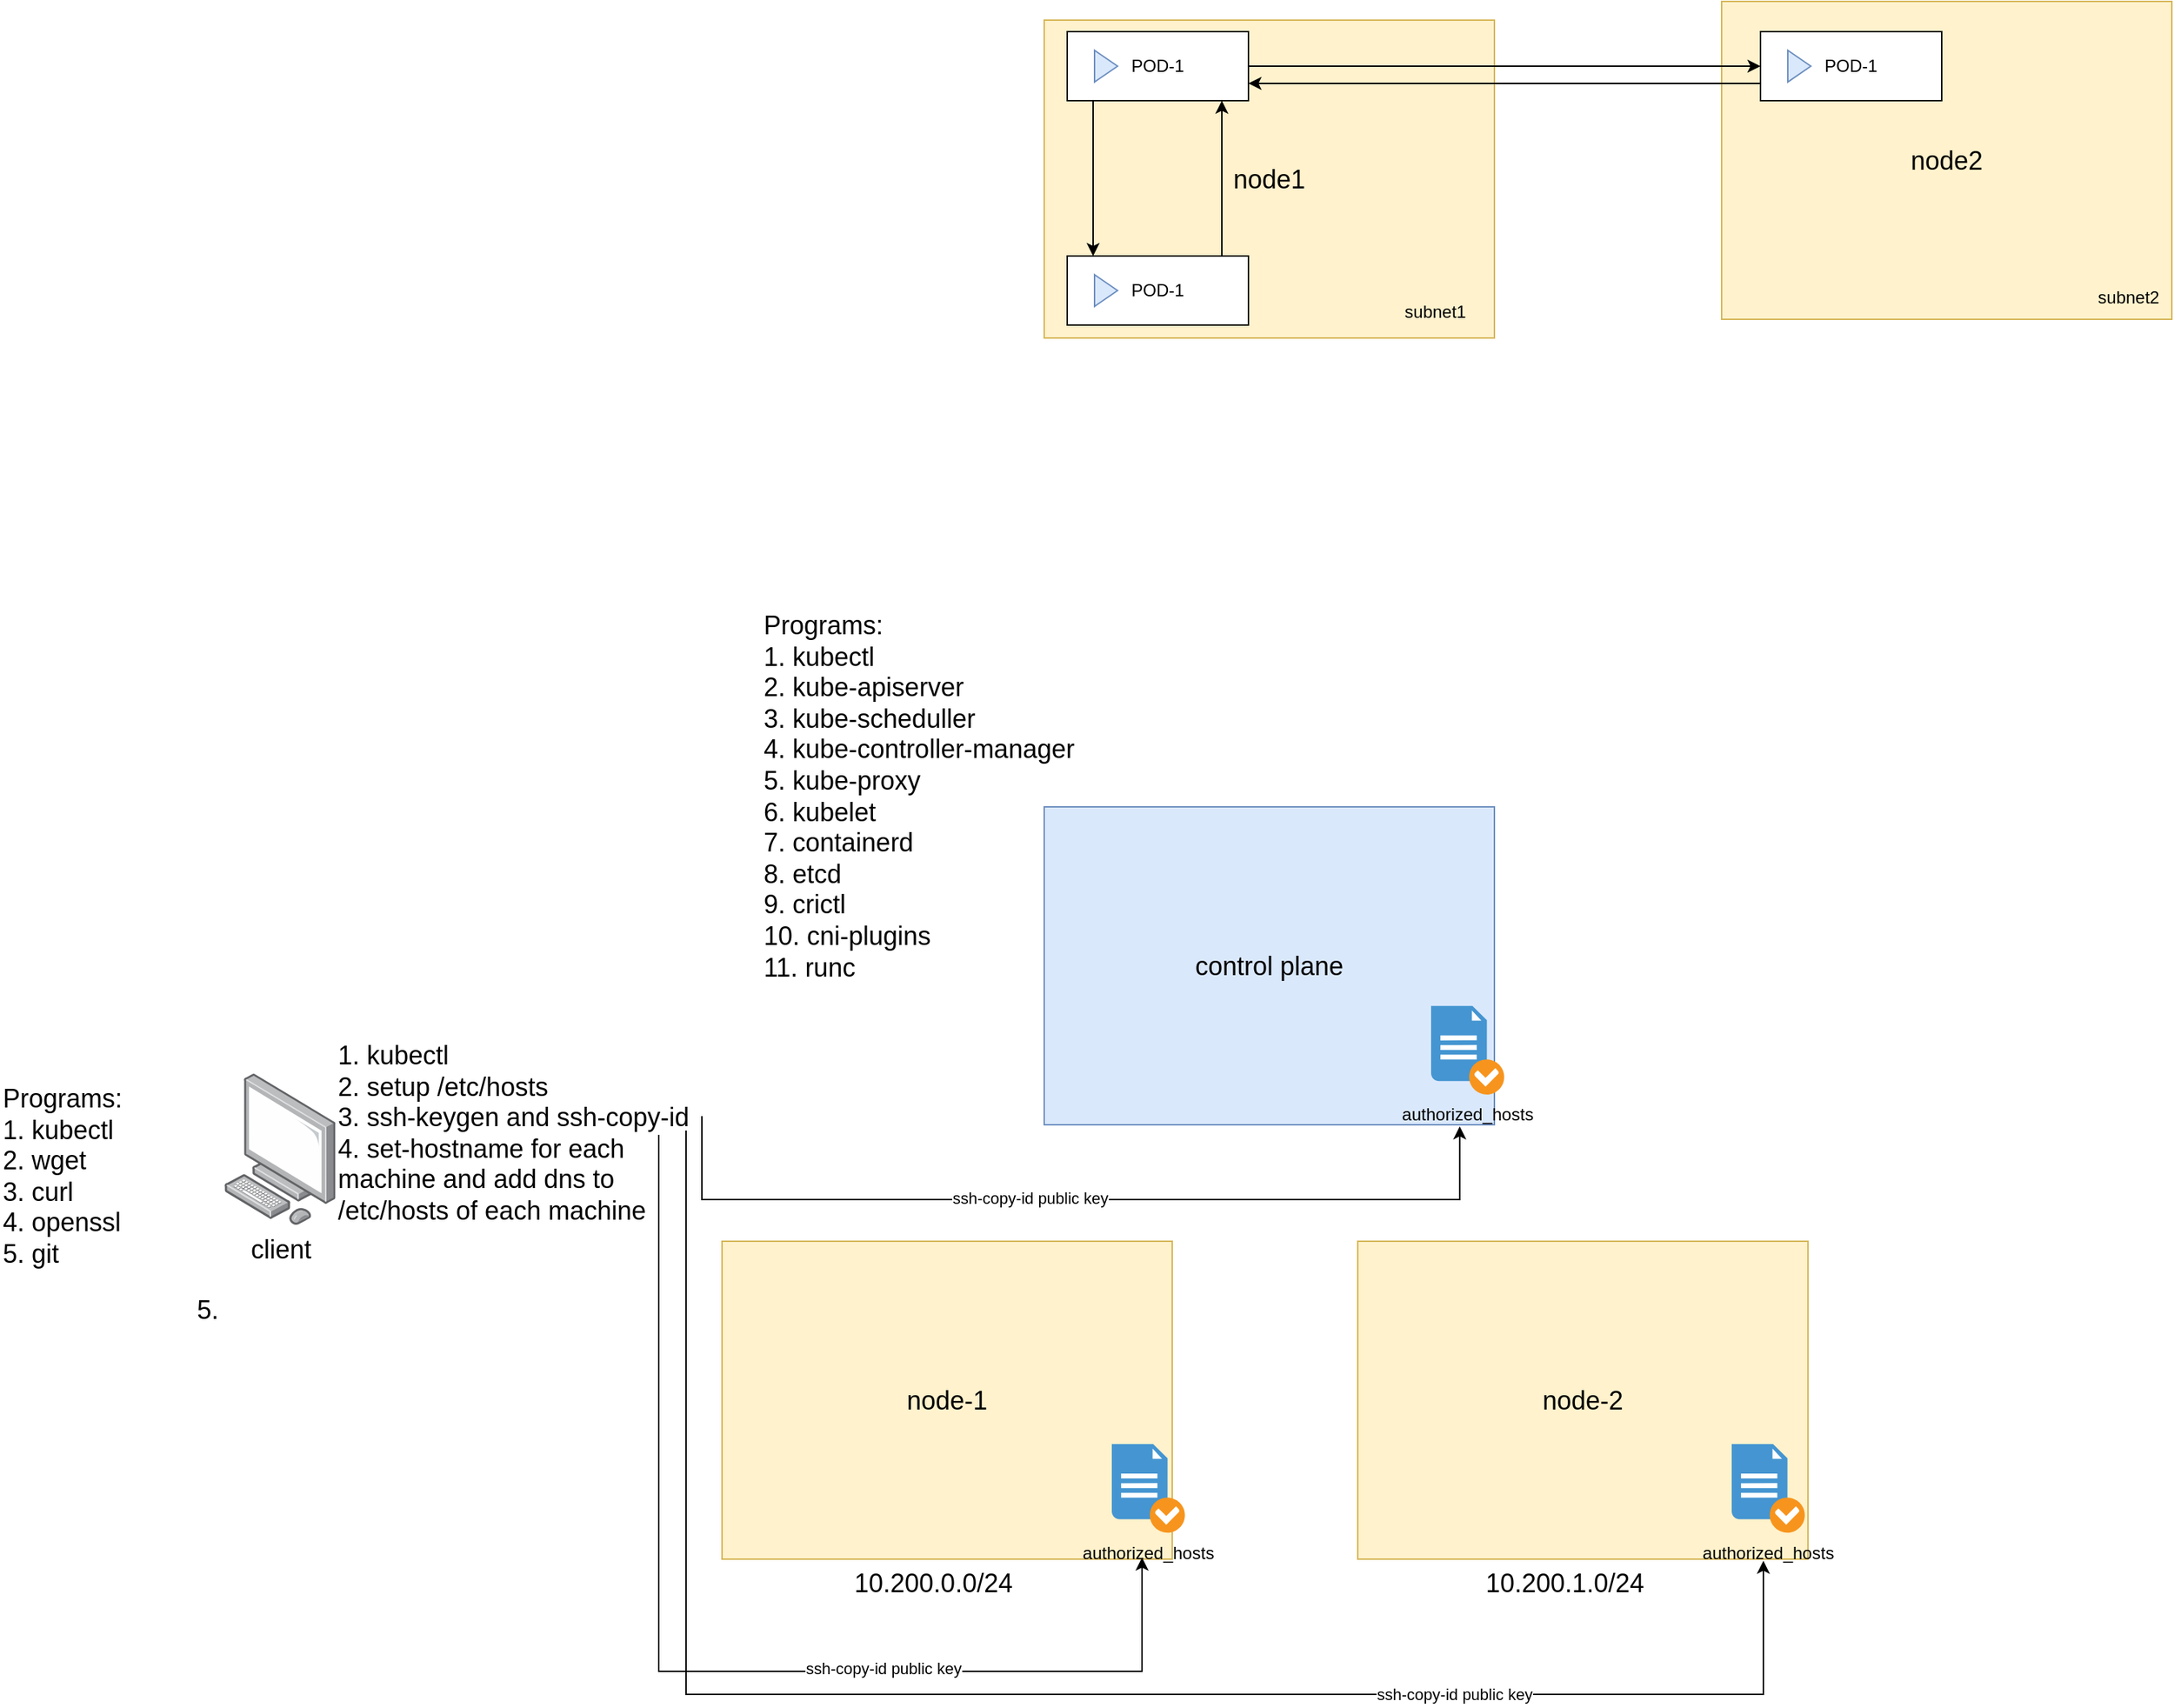 <mxfile version="24.7.7">
  <diagram name="Page-1" id="rB7B3hEFGEXQuDjA_MlF">
    <mxGraphModel dx="1594" dy="1531" grid="0" gridSize="10" guides="1" tooltips="1" connect="1" arrows="1" fold="1" page="0" pageScale="1" pageWidth="850" pageHeight="1100" math="0" shadow="0">
      <root>
        <mxCell id="0" />
        <mxCell id="1" parent="0" />
        <mxCell id="hgjOSzsFx60487FXQjRU-1" value="&lt;font style=&quot;font-size: 18px;&quot;&gt;control plane&lt;/font&gt;" style="rounded=0;whiteSpace=wrap;html=1;fillColor=#dae8fc;strokeColor=#6c8ebf;" parent="1" vertex="1">
          <mxGeometry x="462" y="16" width="313" height="221" as="geometry" />
        </mxCell>
        <mxCell id="hgjOSzsFx60487FXQjRU-3" value="&lt;span style=&quot;font-size: 18px;&quot;&gt;node-1&lt;/span&gt;" style="rounded=0;whiteSpace=wrap;html=1;fillColor=#fff2cc;strokeColor=#d6b656;" parent="1" vertex="1">
          <mxGeometry x="238" y="318" width="313" height="221" as="geometry" />
        </mxCell>
        <mxCell id="hgjOSzsFx60487FXQjRU-4" value="&lt;span style=&quot;font-size: 18px;&quot;&gt;node-2&lt;/span&gt;" style="rounded=0;whiteSpace=wrap;html=1;fillColor=#fff2cc;strokeColor=#d6b656;" parent="1" vertex="1">
          <mxGeometry x="680" y="318" width="313" height="221" as="geometry" />
        </mxCell>
        <mxCell id="hgjOSzsFx60487FXQjRU-7" value="&lt;font style=&quot;font-size: 18px;&quot;&gt;client&lt;/font&gt;" style="image;points=[];aspect=fixed;html=1;align=center;shadow=0;dashed=0;image=img/lib/allied_telesis/computer_and_terminals/Personal_Computer.svg;" parent="1" vertex="1">
          <mxGeometry x="-108" y="201.5" width="77.48" height="105" as="geometry" />
        </mxCell>
        <mxCell id="hgjOSzsFx60487FXQjRU-9" value="Programs:&lt;div&gt;1. kubectl&lt;/div&gt;&lt;div&gt;2. kube-apiserver&lt;/div&gt;&lt;div&gt;3. kube-scheduller&lt;/div&gt;&lt;div&gt;4. kube-controller-manager&lt;/div&gt;&lt;div&gt;5. kube-proxy&lt;/div&gt;&lt;div&gt;6. kubelet&lt;/div&gt;&lt;div&gt;7. containerd&lt;/div&gt;&lt;div&gt;8. etcd&lt;/div&gt;&lt;div&gt;9. crictl&lt;/div&gt;&lt;div&gt;10. cni-plugins&lt;/div&gt;&lt;div&gt;11. runc&lt;/div&gt;&lt;div&gt;&lt;br&gt;&lt;/div&gt;" style="text;html=1;align=left;verticalAlign=top;whiteSpace=wrap;rounded=0;strokeWidth=1;fontSize=18;" parent="1" vertex="1">
          <mxGeometry x="265" y="-127" width="306" height="285" as="geometry" />
        </mxCell>
        <mxCell id="hgjOSzsFx60487FXQjRU-11" value="Programs:&lt;div&gt;1. kubectl&lt;/div&gt;&lt;div&gt;2. wget&lt;/div&gt;&lt;div&gt;3. curl&lt;/div&gt;&lt;div&gt;4. openssl&lt;/div&gt;&lt;div&gt;5. git&lt;/div&gt;" style="text;html=1;align=left;verticalAlign=top;whiteSpace=wrap;rounded=0;strokeWidth=1;fontSize=18;" parent="1" vertex="1">
          <mxGeometry x="-264" y="201.5" width="110" height="157" as="geometry" />
        </mxCell>
        <mxCell id="hgjOSzsFx60487FXQjRU-12" value="&lt;div style=&quot;forced-color-adjust: none; color: rgb(0, 0, 0); font-family: Helvetica; font-size: 18px; font-style: normal; font-variant-ligatures: normal; font-variant-caps: normal; font-weight: 400; letter-spacing: normal; orphans: 2; text-align: left; text-indent: 0px; text-transform: none; widows: 2; word-spacing: 0px; -webkit-text-stroke-width: 0px; white-space: normal; background-color: rgb(255, 255, 255); text-decoration-thickness: initial; text-decoration-style: initial; text-decoration-color: initial;&quot;&gt;1. kubectl&lt;/div&gt;&lt;div style=&quot;forced-color-adjust: none; color: rgb(0, 0, 0); font-family: Helvetica; font-size: 18px; font-style: normal; font-variant-ligatures: normal; font-variant-caps: normal; font-weight: 400; letter-spacing: normal; orphans: 2; text-align: left; text-indent: 0px; text-transform: none; widows: 2; word-spacing: 0px; -webkit-text-stroke-width: 0px; white-space: normal; background-color: rgb(255, 255, 255); text-decoration-thickness: initial; text-decoration-style: initial; text-decoration-color: initial;&quot;&gt;2. setup /etc/hosts&lt;/div&gt;&lt;div style=&quot;forced-color-adjust: none; color: rgb(0, 0, 0); font-family: Helvetica; font-size: 18px; font-style: normal; font-variant-ligatures: normal; font-variant-caps: normal; font-weight: 400; letter-spacing: normal; orphans: 2; text-align: left; text-indent: 0px; text-transform: none; widows: 2; word-spacing: 0px; -webkit-text-stroke-width: 0px; white-space: normal; background-color: rgb(255, 255, 255); text-decoration-thickness: initial; text-decoration-style: initial; text-decoration-color: initial;&quot;&gt;3. ssh-keygen and ssh-copy-id&lt;/div&gt;&lt;div style=&quot;forced-color-adjust: none; color: rgb(0, 0, 0); font-family: Helvetica; font-size: 18px; font-style: normal; font-variant-ligatures: normal; font-variant-caps: normal; font-weight: 400; letter-spacing: normal; orphans: 2; text-align: left; text-indent: 0px; text-transform: none; widows: 2; word-spacing: 0px; -webkit-text-stroke-width: 0px; white-space: normal; background-color: rgb(255, 255, 255); text-decoration-thickness: initial; text-decoration-style: initial; text-decoration-color: initial;&quot;&gt;4. set-hostname for each machine and add dns to /etc/hosts of each machine&lt;/div&gt;" style="text;whiteSpace=wrap;html=1;" parent="1" vertex="1">
          <mxGeometry x="-30.52" y="172" width="264" height="160" as="geometry" />
        </mxCell>
        <mxCell id="hgjOSzsFx60487FXQjRU-13" value="" style="endArrow=classic;html=1;rounded=0;entryX=0.923;entryY=1.005;entryDx=0;entryDy=0;entryPerimeter=0;edgeStyle=orthogonalEdgeStyle;" parent="1" target="hgjOSzsFx60487FXQjRU-1" edge="1">
          <mxGeometry width="50" height="50" relative="1" as="geometry">
            <mxPoint x="224" y="231" as="sourcePoint" />
            <mxPoint x="274" y="181" as="targetPoint" />
            <Array as="points">
              <mxPoint x="224" y="289" />
              <mxPoint x="751" y="289" />
            </Array>
          </mxGeometry>
        </mxCell>
        <mxCell id="hgjOSzsFx60487FXQjRU-17" value="ssh-copy-id public key" style="edgeLabel;html=1;align=center;verticalAlign=middle;resizable=0;points=[];" parent="hgjOSzsFx60487FXQjRU-13" vertex="1" connectable="0">
          <mxGeometry x="-0.1" y="1" relative="1" as="geometry">
            <mxPoint as="offset" />
          </mxGeometry>
        </mxCell>
        <mxCell id="hgjOSzsFx60487FXQjRU-14" value="" style="endArrow=classic;html=1;rounded=0;entryX=0.901;entryY=1.005;entryDx=0;entryDy=0;entryPerimeter=0;edgeStyle=orthogonalEdgeStyle;" parent="1" target="hgjOSzsFx60487FXQjRU-4" edge="1">
          <mxGeometry width="50" height="50" relative="1" as="geometry">
            <mxPoint x="213" y="241" as="sourcePoint" />
            <mxPoint x="235.154" y="318" as="targetPoint" />
            <Array as="points">
              <mxPoint x="213" y="633" />
              <mxPoint x="962" y="633" />
            </Array>
          </mxGeometry>
        </mxCell>
        <mxCell id="hgjOSzsFx60487FXQjRU-19" value="ssh-copy-id public key" style="edgeLabel;html=1;align=center;verticalAlign=middle;resizable=0;points=[];" parent="hgjOSzsFx60487FXQjRU-14" vertex="1" connectable="0">
          <mxGeometry x="0.501" relative="1" as="geometry">
            <mxPoint as="offset" />
          </mxGeometry>
        </mxCell>
        <mxCell id="hgjOSzsFx60487FXQjRU-16" value="" style="endArrow=classic;html=1;rounded=0;entryX=0.933;entryY=0.995;entryDx=0;entryDy=0;entryPerimeter=0;edgeStyle=orthogonalEdgeStyle;" parent="1" target="hgjOSzsFx60487FXQjRU-3" edge="1">
          <mxGeometry width="50" height="50" relative="1" as="geometry">
            <mxPoint x="194" y="244" as="sourcePoint" />
            <mxPoint x="338" y="324" as="targetPoint" />
            <Array as="points">
              <mxPoint x="194" y="617" />
              <mxPoint x="530" y="617" />
            </Array>
          </mxGeometry>
        </mxCell>
        <mxCell id="hgjOSzsFx60487FXQjRU-18" value="ssh-copy-id public key" style="edgeLabel;html=1;align=center;verticalAlign=middle;resizable=0;points=[];" parent="hgjOSzsFx60487FXQjRU-16" vertex="1" connectable="0">
          <mxGeometry x="0.343" y="2" relative="1" as="geometry">
            <mxPoint as="offset" />
          </mxGeometry>
        </mxCell>
        <mxCell id="hgjOSzsFx60487FXQjRU-20" value="authorized_hosts" style="shadow=0;dashed=0;html=1;strokeColor=none;fillColor=#4495D1;labelPosition=center;verticalLabelPosition=bottom;verticalAlign=top;align=center;outlineConnect=0;shape=mxgraph.veeam.checked_doc;" parent="1" vertex="1">
          <mxGeometry x="509" y="459" width="50.8" height="61.6" as="geometry" />
        </mxCell>
        <mxCell id="hgjOSzsFx60487FXQjRU-21" value="authorized_hosts" style="shadow=0;dashed=0;html=1;strokeColor=none;fillColor=#4495D1;labelPosition=center;verticalLabelPosition=bottom;verticalAlign=top;align=center;outlineConnect=0;shape=mxgraph.veeam.checked_doc;" parent="1" vertex="1">
          <mxGeometry x="940" y="459" width="50.8" height="61.6" as="geometry" />
        </mxCell>
        <mxCell id="hgjOSzsFx60487FXQjRU-22" value="authorized_hosts" style="shadow=0;dashed=0;html=1;strokeColor=none;fillColor=#4495D1;labelPosition=center;verticalLabelPosition=bottom;verticalAlign=top;align=center;outlineConnect=0;shape=mxgraph.veeam.checked_doc;" parent="1" vertex="1">
          <mxGeometry x="731" y="154.4" width="50.8" height="61.6" as="geometry" />
        </mxCell>
        <mxCell id="hgjOSzsFx60487FXQjRU-23" value="&lt;div style=&quot;forced-color-adjust: none; color: rgb(0, 0, 0); font-family: Helvetica; font-size: 18px; font-style: normal; font-variant-ligatures: normal; font-variant-caps: normal; font-weight: 400; letter-spacing: normal; orphans: 2; text-align: left; text-indent: 0px; text-transform: none; widows: 2; word-spacing: 0px; -webkit-text-stroke-width: 0px; white-space: normal; background-color: rgb(255, 255, 255); text-decoration-thickness: initial; text-decoration-style: initial; text-decoration-color: initial;&quot;&gt;5.&amp;nbsp;&lt;/div&gt;" style="text;whiteSpace=wrap;html=1;" parent="1" vertex="1">
          <mxGeometry x="-129" y="348.5" width="264" height="160" as="geometry" />
        </mxCell>
        <mxCell id="UgedQl98Wn_l8It3PkKg-2" value="&lt;span style=&quot;font-size: 18px;&quot;&gt;node1&lt;/span&gt;" style="rounded=0;whiteSpace=wrap;html=1;fillColor=#fff2cc;strokeColor=#d6b656;" vertex="1" parent="1">
          <mxGeometry x="462" y="-531" width="313" height="221" as="geometry" />
        </mxCell>
        <mxCell id="UgedQl98Wn_l8It3PkKg-9" style="edgeStyle=orthogonalEdgeStyle;rounded=0;orthogonalLoop=1;jettySize=auto;html=1;entryX=0.5;entryY=0;entryDx=0;entryDy=0;" edge="1" parent="1">
          <mxGeometry relative="1" as="geometry">
            <mxPoint x="496" y="-475" as="sourcePoint" />
            <mxPoint x="496" y="-367" as="targetPoint" />
          </mxGeometry>
        </mxCell>
        <mxCell id="UgedQl98Wn_l8It3PkKg-3" value="POD-1" style="html=1;whiteSpace=wrap;container=1;recursiveResize=0;collapsible=0;" vertex="1" parent="1">
          <mxGeometry x="478" y="-523" width="126" height="48" as="geometry" />
        </mxCell>
        <mxCell id="UgedQl98Wn_l8It3PkKg-4" value="" style="triangle;html=1;whiteSpace=wrap;fillColor=#dae8fc;strokeColor=#6c8ebf;" vertex="1" parent="UgedQl98Wn_l8It3PkKg-3">
          <mxGeometry x="19" y="13" width="16" height="22" as="geometry" />
        </mxCell>
        <mxCell id="UgedQl98Wn_l8It3PkKg-10" style="edgeStyle=orthogonalEdgeStyle;rounded=0;orthogonalLoop=1;jettySize=auto;html=1;exitX=0.75;exitY=0;exitDx=0;exitDy=0;entryX=0.75;entryY=1;entryDx=0;entryDy=0;" edge="1" parent="1">
          <mxGeometry relative="1" as="geometry">
            <mxPoint x="585.5" y="-367" as="sourcePoint" />
            <mxPoint x="585.5" y="-475" as="targetPoint" />
          </mxGeometry>
        </mxCell>
        <mxCell id="UgedQl98Wn_l8It3PkKg-7" value="POD-1" style="html=1;whiteSpace=wrap;container=1;recursiveResize=0;collapsible=0;" vertex="1" parent="1">
          <mxGeometry x="478" y="-367" width="126" height="48" as="geometry" />
        </mxCell>
        <mxCell id="UgedQl98Wn_l8It3PkKg-8" value="" style="triangle;html=1;whiteSpace=wrap;fillColor=#dae8fc;strokeColor=#6c8ebf;" vertex="1" parent="UgedQl98Wn_l8It3PkKg-7">
          <mxGeometry x="19" y="13" width="16" height="22" as="geometry" />
        </mxCell>
        <mxCell id="UgedQl98Wn_l8It3PkKg-11" value="&lt;font style=&quot;font-size: 18px;&quot;&gt;10.200.0.0/24&lt;/font&gt;" style="text;whiteSpace=wrap;html=1;" vertex="1" parent="1">
          <mxGeometry x="328" y="539" width="124" height="32" as="geometry" />
        </mxCell>
        <mxCell id="UgedQl98Wn_l8It3PkKg-12" value="&lt;font style=&quot;font-size: 18px;&quot;&gt;10.200.1.0/24&lt;/font&gt;" style="text;whiteSpace=wrap;html=1;" vertex="1" parent="1">
          <mxGeometry x="767" y="539" width="124" height="32" as="geometry" />
        </mxCell>
        <mxCell id="UgedQl98Wn_l8It3PkKg-13" value="&lt;span style=&quot;font-size: 18px;&quot;&gt;node2&lt;/span&gt;" style="rounded=0;whiteSpace=wrap;html=1;fillColor=#fff2cc;strokeColor=#d6b656;" vertex="1" parent="1">
          <mxGeometry x="933" y="-544" width="313" height="221" as="geometry" />
        </mxCell>
        <mxCell id="UgedQl98Wn_l8It3PkKg-17" style="edgeStyle=orthogonalEdgeStyle;rounded=0;orthogonalLoop=1;jettySize=auto;html=1;exitX=0;exitY=0.75;exitDx=0;exitDy=0;entryX=1;entryY=0.75;entryDx=0;entryDy=0;" edge="1" parent="1" source="UgedQl98Wn_l8It3PkKg-14" target="UgedQl98Wn_l8It3PkKg-3">
          <mxGeometry relative="1" as="geometry" />
        </mxCell>
        <mxCell id="UgedQl98Wn_l8It3PkKg-14" value="POD-1" style="html=1;whiteSpace=wrap;container=1;recursiveResize=0;collapsible=0;" vertex="1" parent="1">
          <mxGeometry x="960" y="-523" width="126" height="48" as="geometry" />
        </mxCell>
        <mxCell id="UgedQl98Wn_l8It3PkKg-15" value="" style="triangle;html=1;whiteSpace=wrap;fillColor=#dae8fc;strokeColor=#6c8ebf;" vertex="1" parent="UgedQl98Wn_l8It3PkKg-14">
          <mxGeometry x="19" y="13" width="16" height="22" as="geometry" />
        </mxCell>
        <mxCell id="UgedQl98Wn_l8It3PkKg-16" style="edgeStyle=orthogonalEdgeStyle;rounded=0;orthogonalLoop=1;jettySize=auto;html=1;exitX=1;exitY=0.5;exitDx=0;exitDy=0;entryX=0;entryY=0.5;entryDx=0;entryDy=0;" edge="1" parent="1" source="UgedQl98Wn_l8It3PkKg-3" target="UgedQl98Wn_l8It3PkKg-14">
          <mxGeometry relative="1" as="geometry" />
        </mxCell>
        <mxCell id="UgedQl98Wn_l8It3PkKg-18" value="subnet1" style="text;html=1;align=center;verticalAlign=middle;whiteSpace=wrap;rounded=0;" vertex="1" parent="1">
          <mxGeometry x="704" y="-343" width="60" height="30" as="geometry" />
        </mxCell>
        <mxCell id="UgedQl98Wn_l8It3PkKg-19" value="subnet2" style="text;html=1;align=center;verticalAlign=middle;whiteSpace=wrap;rounded=0;" vertex="1" parent="1">
          <mxGeometry x="1186" y="-353" width="60" height="30" as="geometry" />
        </mxCell>
      </root>
    </mxGraphModel>
  </diagram>
</mxfile>
